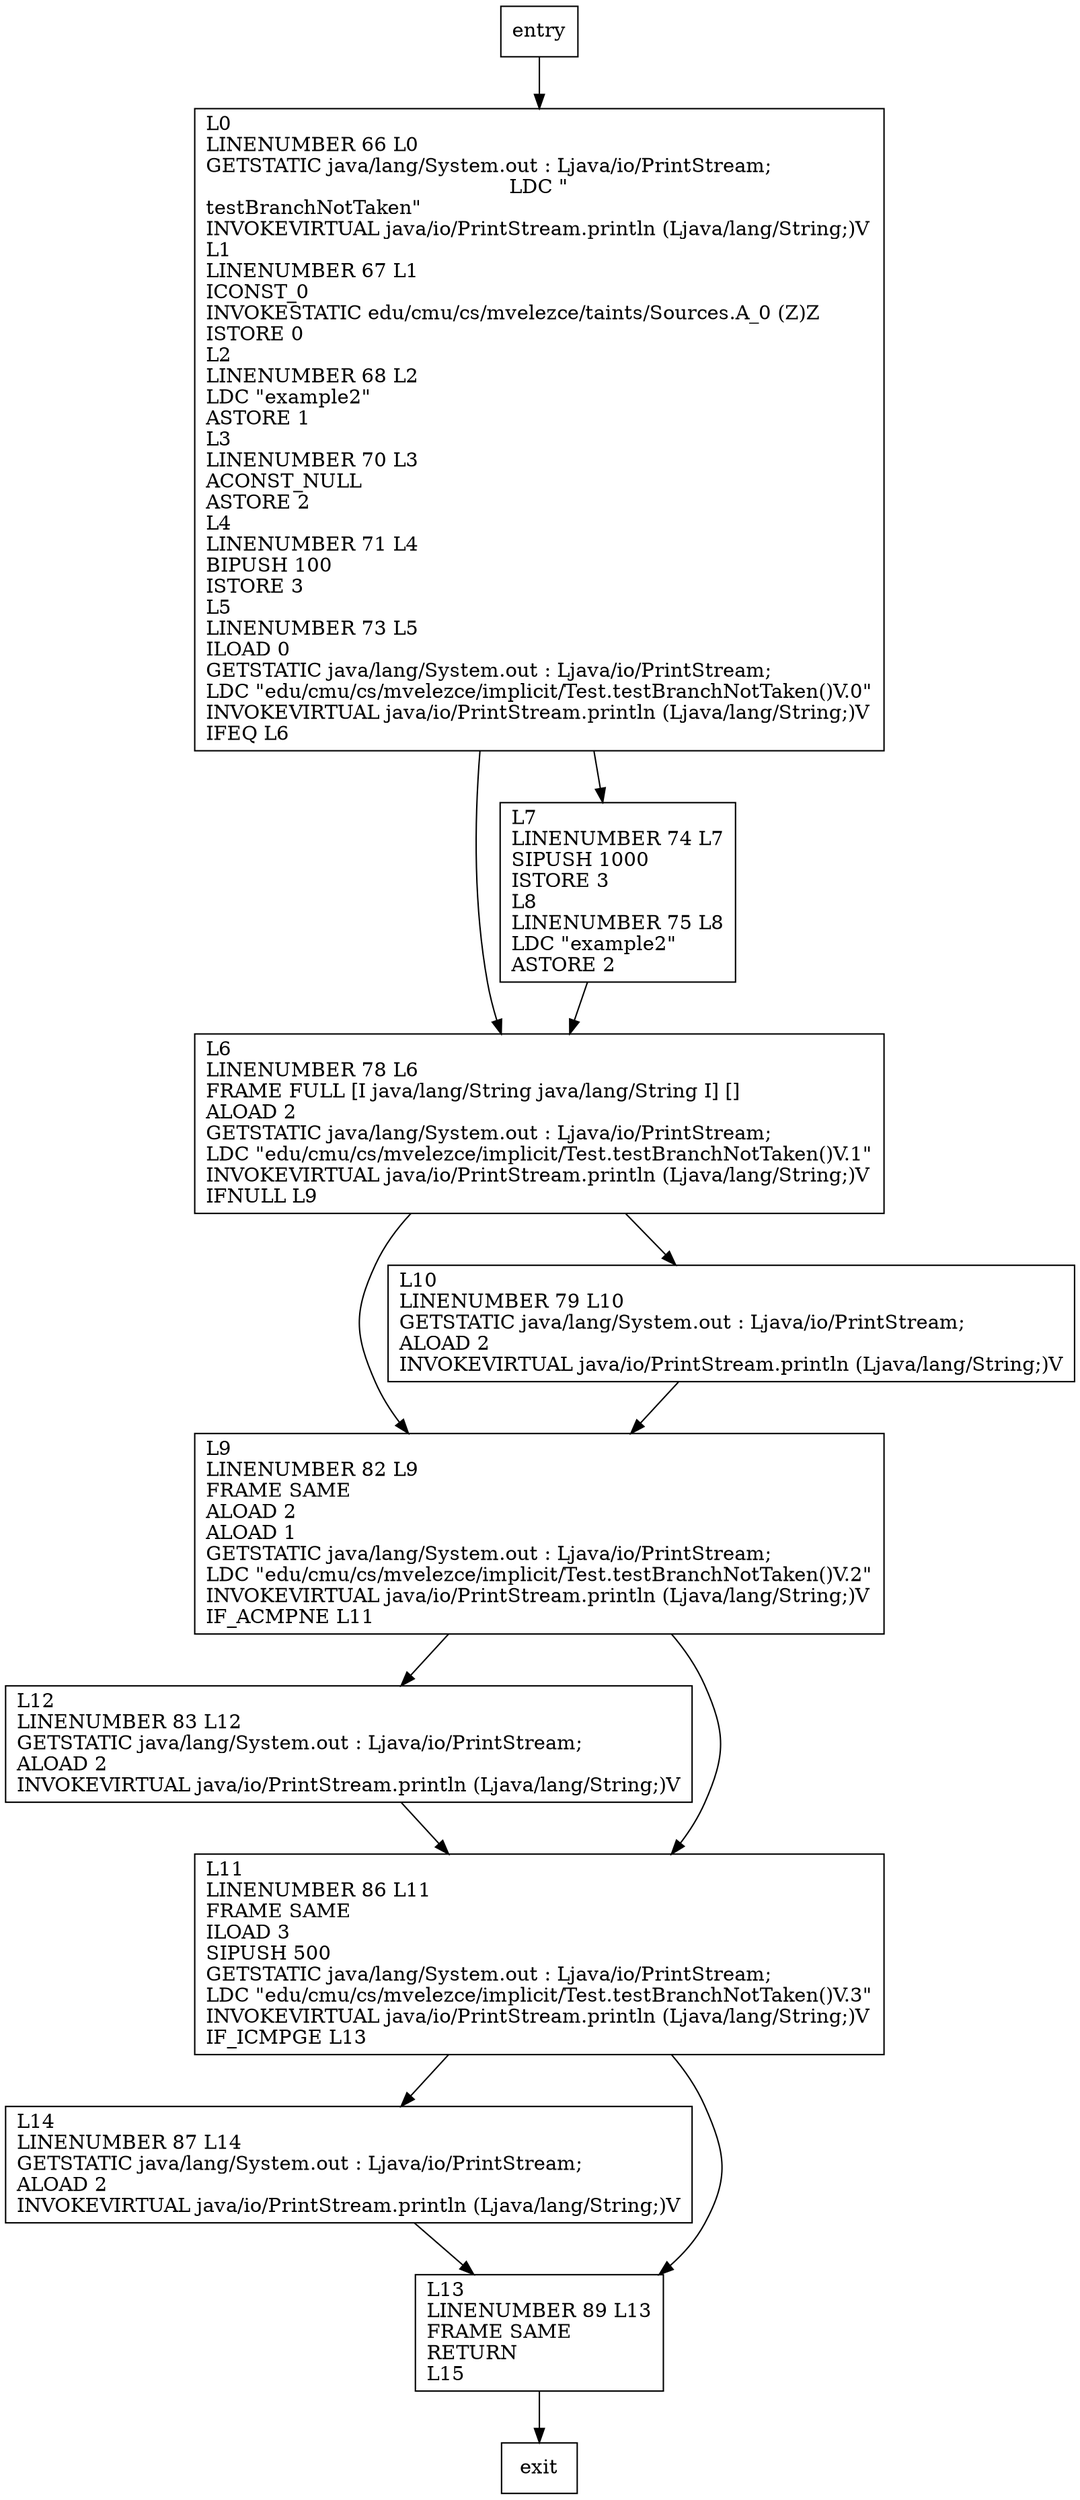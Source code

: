 digraph testBranchNotTaken {
node [shape=record];
13117403 [label="L14\lLINENUMBER 87 L14\lGETSTATIC java/lang/System.out : Ljava/io/PrintStream;\lALOAD 2\lINVOKEVIRTUAL java/io/PrintStream.println (Ljava/lang/String;)V\l"];
215478702 [label="L0\lLINENUMBER 66 L0\lGETSTATIC java/lang/System.out : Ljava/io/PrintStream;\lLDC \"\ntestBranchNotTaken\"\lINVOKEVIRTUAL java/io/PrintStream.println (Ljava/lang/String;)V\lL1\lLINENUMBER 67 L1\lICONST_0\lINVOKESTATIC edu/cmu/cs/mvelezce/taints/Sources.A_0 (Z)Z\lISTORE 0\lL2\lLINENUMBER 68 L2\lLDC \"example2\"\lASTORE 1\lL3\lLINENUMBER 70 L3\lACONST_NULL\lASTORE 2\lL4\lLINENUMBER 71 L4\lBIPUSH 100\lISTORE 3\lL5\lLINENUMBER 73 L5\lILOAD 0\lGETSTATIC java/lang/System.out : Ljava/io/PrintStream;\lLDC \"edu/cmu/cs/mvelezce/implicit/Test.testBranchNotTaken()V.0\"\lINVOKEVIRTUAL java/io/PrintStream.println (Ljava/lang/String;)V\lIFEQ L6\l"];
109065770 [label="L9\lLINENUMBER 82 L9\lFRAME SAME\lALOAD 2\lALOAD 1\lGETSTATIC java/lang/System.out : Ljava/io/PrintStream;\lLDC \"edu/cmu/cs/mvelezce/implicit/Test.testBranchNotTaken()V.2\"\lINVOKEVIRTUAL java/io/PrintStream.println (Ljava/lang/String;)V\lIF_ACMPNE L11\l"];
1625901537 [label="L6\lLINENUMBER 78 L6\lFRAME FULL [I java/lang/String java/lang/String I] []\lALOAD 2\lGETSTATIC java/lang/System.out : Ljava/io/PrintStream;\lLDC \"edu/cmu/cs/mvelezce/implicit/Test.testBranchNotTaken()V.1\"\lINVOKEVIRTUAL java/io/PrintStream.println (Ljava/lang/String;)V\lIFNULL L9\l"];
1011599868 [label="L7\lLINENUMBER 74 L7\lSIPUSH 1000\lISTORE 3\lL8\lLINENUMBER 75 L8\lLDC \"example2\"\lASTORE 2\l"];
2097361633 [label="L12\lLINENUMBER 83 L12\lGETSTATIC java/lang/System.out : Ljava/io/PrintStream;\lALOAD 2\lINVOKEVIRTUAL java/io/PrintStream.println (Ljava/lang/String;)V\l"];
896134613 [label="L10\lLINENUMBER 79 L10\lGETSTATIC java/lang/System.out : Ljava/io/PrintStream;\lALOAD 2\lINVOKEVIRTUAL java/io/PrintStream.println (Ljava/lang/String;)V\l"];
526720216 [label="L11\lLINENUMBER 86 L11\lFRAME SAME\lILOAD 3\lSIPUSH 500\lGETSTATIC java/lang/System.out : Ljava/io/PrintStream;\lLDC \"edu/cmu/cs/mvelezce/implicit/Test.testBranchNotTaken()V.3\"\lINVOKEVIRTUAL java/io/PrintStream.println (Ljava/lang/String;)V\lIF_ICMPGE L13\l"];
2050320909 [label="L13\lLINENUMBER 89 L13\lFRAME SAME\lRETURN\lL15\l"];
entry;
exit;
entry -> 215478702;
13117403 -> 2050320909;
215478702 -> 1625901537;
215478702 -> 1011599868;
109065770 -> 2097361633;
109065770 -> 526720216;
1625901537 -> 109065770;
1625901537 -> 896134613;
1011599868 -> 1625901537;
2097361633 -> 526720216;
896134613 -> 109065770;
526720216 -> 13117403;
526720216 -> 2050320909;
2050320909 -> exit;
}
